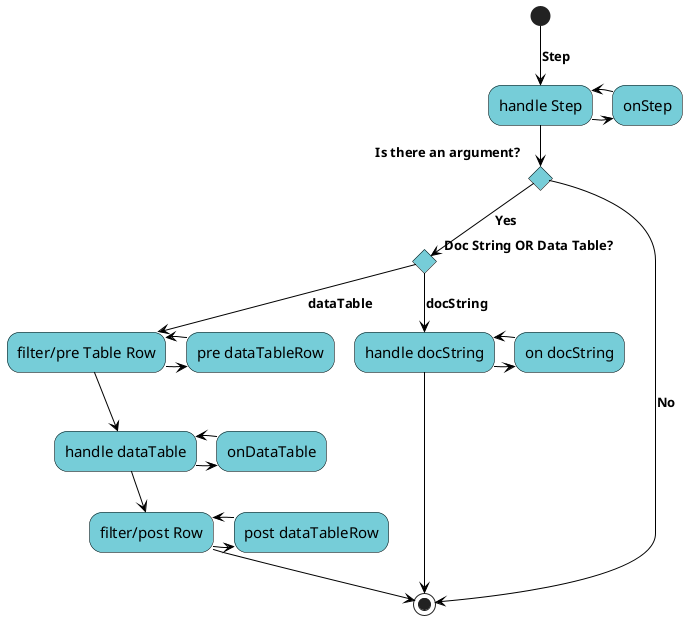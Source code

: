 @startuml
skinparam activity {
BackgroundColor #76CDD8
ArrowColor black
ArrowFontSize 13
ArrowFontStyle bold
ArrowFontName Segoe UI
BorderColor black
FontName Segoe UI
FontSize 15
}
(*) -->[Step] "handle Step"
-right-> "onStep"
-left-> "handle Step"
If "Is there an argument?"
--> [Yes] If "Doc String OR Data Table?"
	-->[docString] "handle docString"
	-right-> "on docString"
	-left-> "handle docString"
	--> (*)
	else
	--> [dataTable] "filter/pre Table Row"
	-right-> "pre dataTableRow"
	-left-> "filter/pre Table Row"
	--> "handle dataTable"
	-right-> "onDataTable"
	-left-> "handle dataTable"
	--> "filter/post Row"
	-right-> "post dataTableRow"
	-left-> "filter/post Row"
	--> (*)
endif
else
-->[No] (*)
@enduml